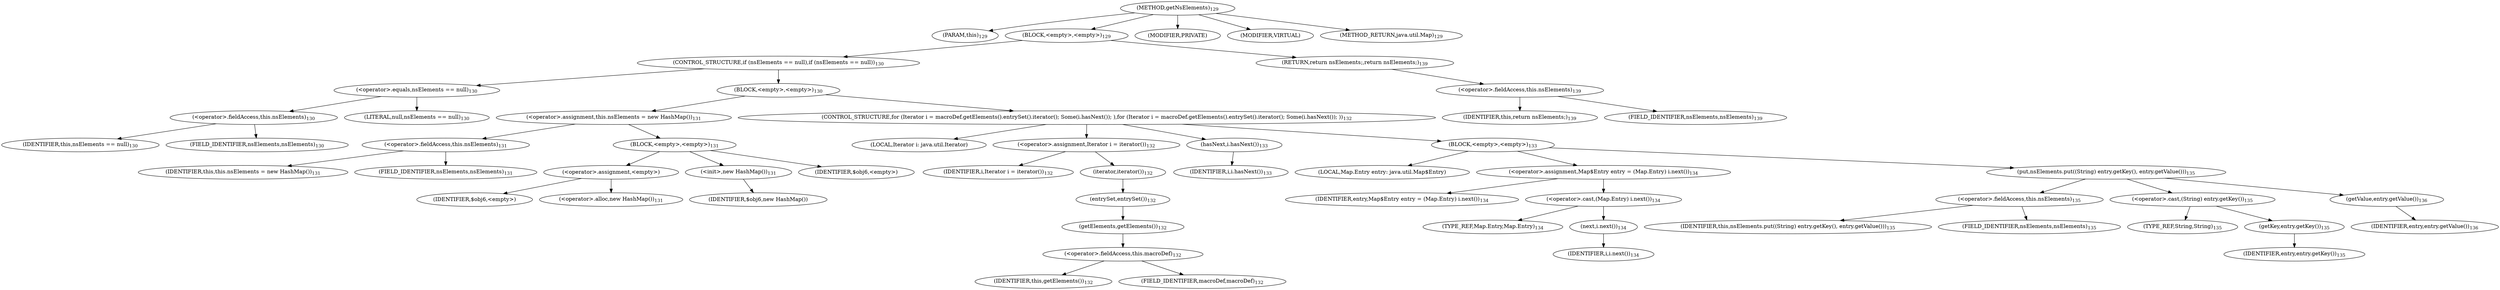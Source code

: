 digraph "getNsElements" {  
"151" [label = <(METHOD,getNsElements)<SUB>129</SUB>> ]
"152" [label = <(PARAM,this)<SUB>129</SUB>> ]
"153" [label = <(BLOCK,&lt;empty&gt;,&lt;empty&gt;)<SUB>129</SUB>> ]
"154" [label = <(CONTROL_STRUCTURE,if (nsElements == null),if (nsElements == null))<SUB>130</SUB>> ]
"155" [label = <(&lt;operator&gt;.equals,nsElements == null)<SUB>130</SUB>> ]
"156" [label = <(&lt;operator&gt;.fieldAccess,this.nsElements)<SUB>130</SUB>> ]
"157" [label = <(IDENTIFIER,this,nsElements == null)<SUB>130</SUB>> ]
"158" [label = <(FIELD_IDENTIFIER,nsElements,nsElements)<SUB>130</SUB>> ]
"159" [label = <(LITERAL,null,nsElements == null)<SUB>130</SUB>> ]
"160" [label = <(BLOCK,&lt;empty&gt;,&lt;empty&gt;)<SUB>130</SUB>> ]
"161" [label = <(&lt;operator&gt;.assignment,this.nsElements = new HashMap())<SUB>131</SUB>> ]
"162" [label = <(&lt;operator&gt;.fieldAccess,this.nsElements)<SUB>131</SUB>> ]
"163" [label = <(IDENTIFIER,this,this.nsElements = new HashMap())<SUB>131</SUB>> ]
"164" [label = <(FIELD_IDENTIFIER,nsElements,nsElements)<SUB>131</SUB>> ]
"165" [label = <(BLOCK,&lt;empty&gt;,&lt;empty&gt;)<SUB>131</SUB>> ]
"166" [label = <(&lt;operator&gt;.assignment,&lt;empty&gt;)> ]
"167" [label = <(IDENTIFIER,$obj6,&lt;empty&gt;)> ]
"168" [label = <(&lt;operator&gt;.alloc,new HashMap())<SUB>131</SUB>> ]
"169" [label = <(&lt;init&gt;,new HashMap())<SUB>131</SUB>> ]
"170" [label = <(IDENTIFIER,$obj6,new HashMap())> ]
"171" [label = <(IDENTIFIER,$obj6,&lt;empty&gt;)> ]
"172" [label = <(CONTROL_STRUCTURE,for (Iterator i = macroDef.getElements().entrySet().iterator(); Some(i.hasNext()); ),for (Iterator i = macroDef.getElements().entrySet().iterator(); Some(i.hasNext()); ))<SUB>132</SUB>> ]
"173" [label = <(LOCAL,Iterator i: java.util.Iterator)> ]
"174" [label = <(&lt;operator&gt;.assignment,Iterator i = iterator())<SUB>132</SUB>> ]
"175" [label = <(IDENTIFIER,i,Iterator i = iterator())<SUB>132</SUB>> ]
"176" [label = <(iterator,iterator())<SUB>132</SUB>> ]
"177" [label = <(entrySet,entrySet())<SUB>132</SUB>> ]
"178" [label = <(getElements,getElements())<SUB>132</SUB>> ]
"179" [label = <(&lt;operator&gt;.fieldAccess,this.macroDef)<SUB>132</SUB>> ]
"180" [label = <(IDENTIFIER,this,getElements())<SUB>132</SUB>> ]
"181" [label = <(FIELD_IDENTIFIER,macroDef,macroDef)<SUB>132</SUB>> ]
"182" [label = <(hasNext,i.hasNext())<SUB>133</SUB>> ]
"183" [label = <(IDENTIFIER,i,i.hasNext())<SUB>133</SUB>> ]
"184" [label = <(BLOCK,&lt;empty&gt;,&lt;empty&gt;)<SUB>133</SUB>> ]
"185" [label = <(LOCAL,Map.Entry entry: java.util.Map$Entry)> ]
"186" [label = <(&lt;operator&gt;.assignment,Map$Entry entry = (Map.Entry) i.next())<SUB>134</SUB>> ]
"187" [label = <(IDENTIFIER,entry,Map$Entry entry = (Map.Entry) i.next())<SUB>134</SUB>> ]
"188" [label = <(&lt;operator&gt;.cast,(Map.Entry) i.next())<SUB>134</SUB>> ]
"189" [label = <(TYPE_REF,Map.Entry,Map.Entry)<SUB>134</SUB>> ]
"190" [label = <(next,i.next())<SUB>134</SUB>> ]
"191" [label = <(IDENTIFIER,i,i.next())<SUB>134</SUB>> ]
"192" [label = <(put,nsElements.put((String) entry.getKey(), entry.getValue()))<SUB>135</SUB>> ]
"193" [label = <(&lt;operator&gt;.fieldAccess,this.nsElements)<SUB>135</SUB>> ]
"194" [label = <(IDENTIFIER,this,nsElements.put((String) entry.getKey(), entry.getValue()))<SUB>135</SUB>> ]
"195" [label = <(FIELD_IDENTIFIER,nsElements,nsElements)<SUB>135</SUB>> ]
"196" [label = <(&lt;operator&gt;.cast,(String) entry.getKey())<SUB>135</SUB>> ]
"197" [label = <(TYPE_REF,String,String)<SUB>135</SUB>> ]
"198" [label = <(getKey,entry.getKey())<SUB>135</SUB>> ]
"199" [label = <(IDENTIFIER,entry,entry.getKey())<SUB>135</SUB>> ]
"200" [label = <(getValue,entry.getValue())<SUB>136</SUB>> ]
"201" [label = <(IDENTIFIER,entry,entry.getValue())<SUB>136</SUB>> ]
"202" [label = <(RETURN,return nsElements;,return nsElements;)<SUB>139</SUB>> ]
"203" [label = <(&lt;operator&gt;.fieldAccess,this.nsElements)<SUB>139</SUB>> ]
"204" [label = <(IDENTIFIER,this,return nsElements;)<SUB>139</SUB>> ]
"205" [label = <(FIELD_IDENTIFIER,nsElements,nsElements)<SUB>139</SUB>> ]
"206" [label = <(MODIFIER,PRIVATE)> ]
"207" [label = <(MODIFIER,VIRTUAL)> ]
"208" [label = <(METHOD_RETURN,java.util.Map)<SUB>129</SUB>> ]
  "151" -> "152" 
  "151" -> "153" 
  "151" -> "206" 
  "151" -> "207" 
  "151" -> "208" 
  "153" -> "154" 
  "153" -> "202" 
  "154" -> "155" 
  "154" -> "160" 
  "155" -> "156" 
  "155" -> "159" 
  "156" -> "157" 
  "156" -> "158" 
  "160" -> "161" 
  "160" -> "172" 
  "161" -> "162" 
  "161" -> "165" 
  "162" -> "163" 
  "162" -> "164" 
  "165" -> "166" 
  "165" -> "169" 
  "165" -> "171" 
  "166" -> "167" 
  "166" -> "168" 
  "169" -> "170" 
  "172" -> "173" 
  "172" -> "174" 
  "172" -> "182" 
  "172" -> "184" 
  "174" -> "175" 
  "174" -> "176" 
  "176" -> "177" 
  "177" -> "178" 
  "178" -> "179" 
  "179" -> "180" 
  "179" -> "181" 
  "182" -> "183" 
  "184" -> "185" 
  "184" -> "186" 
  "184" -> "192" 
  "186" -> "187" 
  "186" -> "188" 
  "188" -> "189" 
  "188" -> "190" 
  "190" -> "191" 
  "192" -> "193" 
  "192" -> "196" 
  "192" -> "200" 
  "193" -> "194" 
  "193" -> "195" 
  "196" -> "197" 
  "196" -> "198" 
  "198" -> "199" 
  "200" -> "201" 
  "202" -> "203" 
  "203" -> "204" 
  "203" -> "205" 
}
